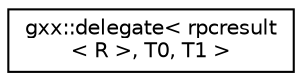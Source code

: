 digraph "Graphical Class Hierarchy"
{
  edge [fontname="Helvetica",fontsize="10",labelfontname="Helvetica",labelfontsize="10"];
  node [fontname="Helvetica",fontsize="10",shape=record];
  rankdir="LR";
  Node1 [label="gxx::delegate\< rpcresult\l\< R \>, T0, T1 \>",height=0.2,width=0.4,color="black", fillcolor="white", style="filled",URL="$classgxx_1_1delegate.html"];
}
